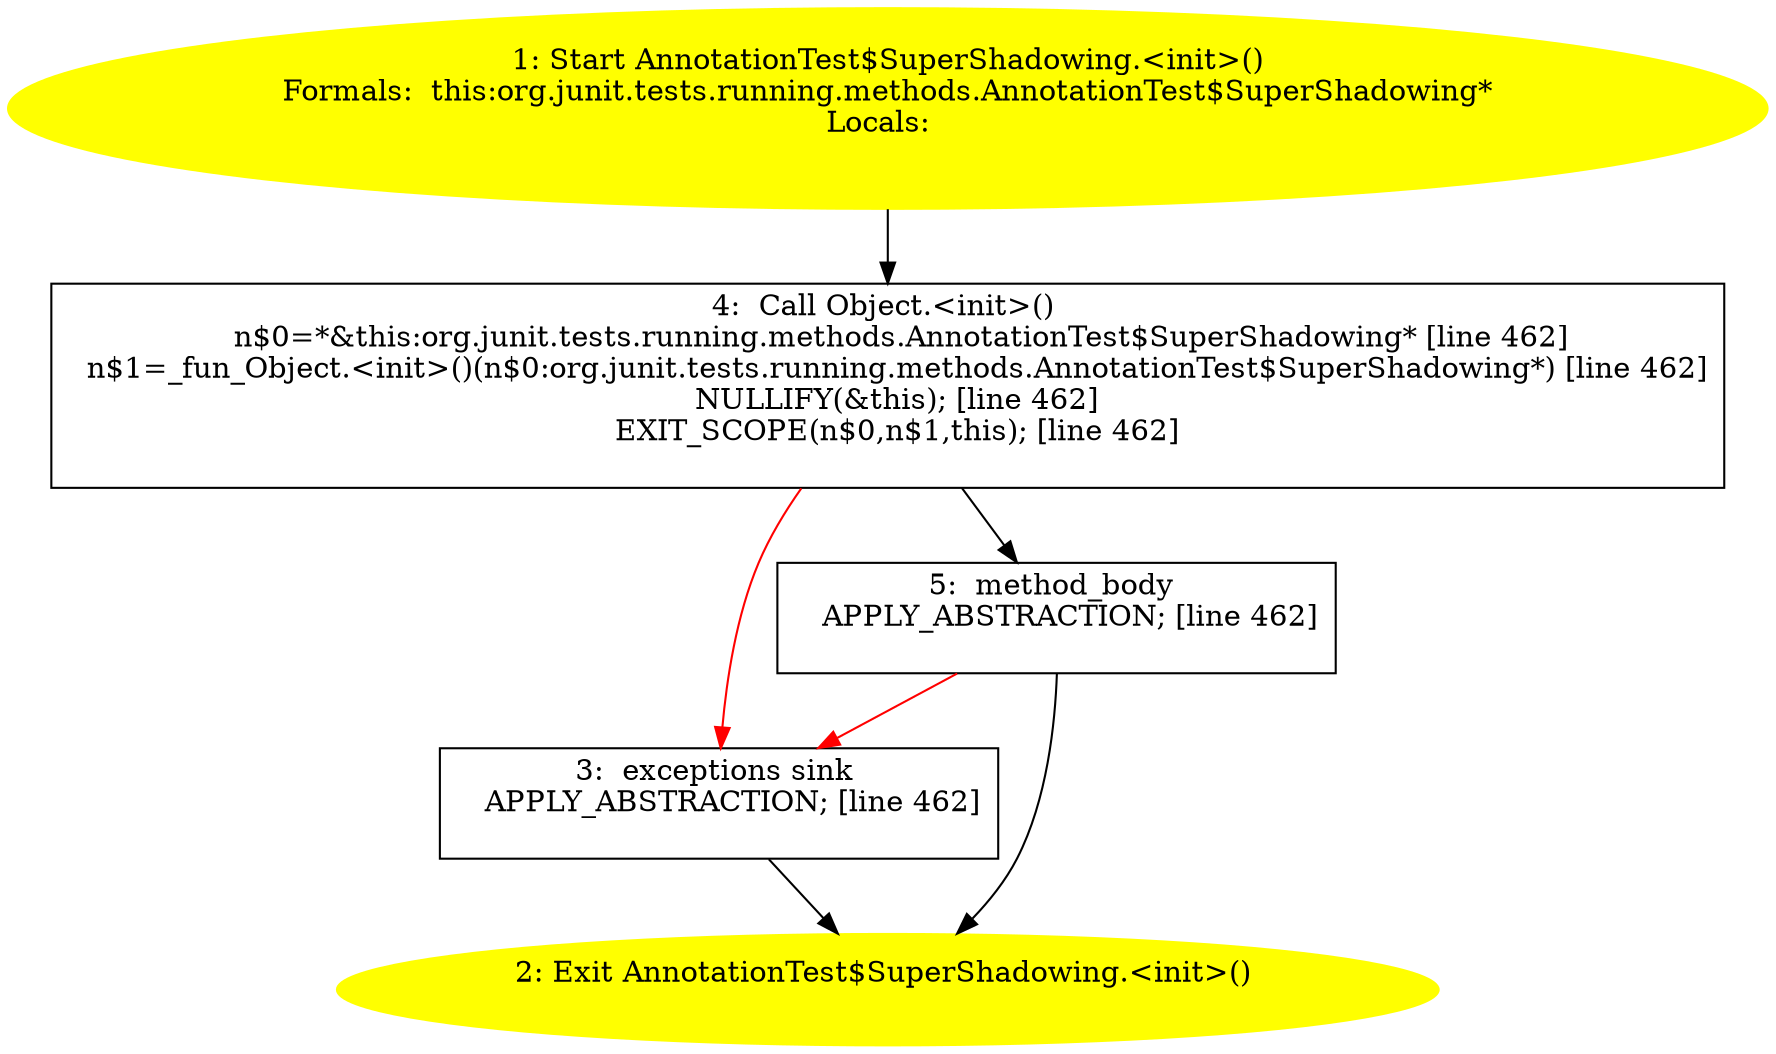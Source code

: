 /* @generated */
digraph cfg {
"org.junit.tests.running.methods.AnnotationTest$SuperShadowing.<init>().db4c2039f58f04d3962b7abe3b8853c9_1" [label="1: Start AnnotationTest$SuperShadowing.<init>()\nFormals:  this:org.junit.tests.running.methods.AnnotationTest$SuperShadowing*\nLocals:  \n  " color=yellow style=filled]
	

	 "org.junit.tests.running.methods.AnnotationTest$SuperShadowing.<init>().db4c2039f58f04d3962b7abe3b8853c9_1" -> "org.junit.tests.running.methods.AnnotationTest$SuperShadowing.<init>().db4c2039f58f04d3962b7abe3b8853c9_4" ;
"org.junit.tests.running.methods.AnnotationTest$SuperShadowing.<init>().db4c2039f58f04d3962b7abe3b8853c9_2" [label="2: Exit AnnotationTest$SuperShadowing.<init>() \n  " color=yellow style=filled]
	

"org.junit.tests.running.methods.AnnotationTest$SuperShadowing.<init>().db4c2039f58f04d3962b7abe3b8853c9_3" [label="3:  exceptions sink \n   APPLY_ABSTRACTION; [line 462]\n " shape="box"]
	

	 "org.junit.tests.running.methods.AnnotationTest$SuperShadowing.<init>().db4c2039f58f04d3962b7abe3b8853c9_3" -> "org.junit.tests.running.methods.AnnotationTest$SuperShadowing.<init>().db4c2039f58f04d3962b7abe3b8853c9_2" ;
"org.junit.tests.running.methods.AnnotationTest$SuperShadowing.<init>().db4c2039f58f04d3962b7abe3b8853c9_4" [label="4:  Call Object.<init>() \n   n$0=*&this:org.junit.tests.running.methods.AnnotationTest$SuperShadowing* [line 462]\n  n$1=_fun_Object.<init>()(n$0:org.junit.tests.running.methods.AnnotationTest$SuperShadowing*) [line 462]\n  NULLIFY(&this); [line 462]\n  EXIT_SCOPE(n$0,n$1,this); [line 462]\n " shape="box"]
	

	 "org.junit.tests.running.methods.AnnotationTest$SuperShadowing.<init>().db4c2039f58f04d3962b7abe3b8853c9_4" -> "org.junit.tests.running.methods.AnnotationTest$SuperShadowing.<init>().db4c2039f58f04d3962b7abe3b8853c9_5" ;
	 "org.junit.tests.running.methods.AnnotationTest$SuperShadowing.<init>().db4c2039f58f04d3962b7abe3b8853c9_4" -> "org.junit.tests.running.methods.AnnotationTest$SuperShadowing.<init>().db4c2039f58f04d3962b7abe3b8853c9_3" [color="red" ];
"org.junit.tests.running.methods.AnnotationTest$SuperShadowing.<init>().db4c2039f58f04d3962b7abe3b8853c9_5" [label="5:  method_body \n   APPLY_ABSTRACTION; [line 462]\n " shape="box"]
	

	 "org.junit.tests.running.methods.AnnotationTest$SuperShadowing.<init>().db4c2039f58f04d3962b7abe3b8853c9_5" -> "org.junit.tests.running.methods.AnnotationTest$SuperShadowing.<init>().db4c2039f58f04d3962b7abe3b8853c9_2" ;
	 "org.junit.tests.running.methods.AnnotationTest$SuperShadowing.<init>().db4c2039f58f04d3962b7abe3b8853c9_5" -> "org.junit.tests.running.methods.AnnotationTest$SuperShadowing.<init>().db4c2039f58f04d3962b7abe3b8853c9_3" [color="red" ];
}
